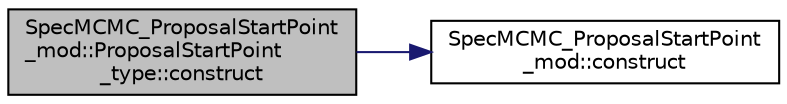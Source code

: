 digraph "SpecMCMC_ProposalStartPoint_mod::ProposalStartPoint_type::construct"
{
 // LATEX_PDF_SIZE
  edge [fontname="Helvetica",fontsize="10",labelfontname="Helvetica",labelfontsize="10"];
  node [fontname="Helvetica",fontsize="10",shape=record];
  rankdir="LR";
  Node1 [label="SpecMCMC_ProposalStartPoint\l_mod::ProposalStartPoint\l_type::construct",height=0.2,width=0.4,color="black", fillcolor="grey75", style="filled", fontcolor="black",tooltip=" "];
  Node1 -> Node2 [color="midnightblue",fontsize="10",style="solid",fontname="Helvetica"];
  Node2 [label="SpecMCMC_ProposalStartPoint\l_mod::construct",height=0.2,width=0.4,color="black", fillcolor="white", style="filled",URL="$namespaceSpecMCMC__ProposalStartPoint__mod.html#a1c62bc89a4aa52c8de5653d176e7d199",tooltip=" "];
}
